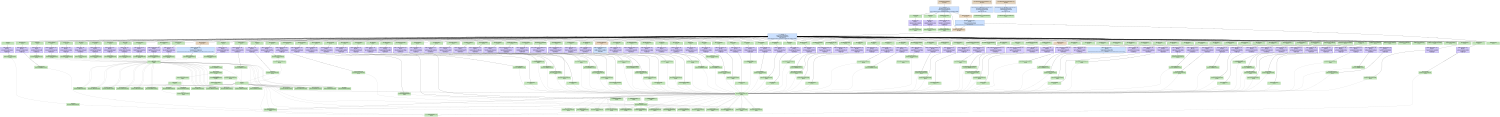 digraph Screen {
   size = "10.000000,8.500000";
   concentrate = false;

   node [ shape = box, style = filled, color = "0.3 0.5 0.6", fillcolor = "0.3 0.2 0.9", fontname = "Monaco", fontsize = "9" ];
   n00001 [ label = "Development/Screen.mexmac.app\n6764e21fa46f4a64ceb2c0d665713c0c\nDepsUpdated", color = "0.1 0.5 0.5", fillcolor = "0.1 0.2 0.9", peripheries = 3 ];
   n00002 [ label = "Contents/Info.plist\ndbe65cd33d591ebe09073af067bcfdf5\nUpToDate" ];
   n00003 [ label = "Screen.build/Info.plist\n000000004355fc200000000000000294\nUpToDate" ];
   n00004 [ label = "Contents/PkgInfo\n2fed29a7f9834c900acdf7311361d9a3\nUpToDate" ];
   n00005 [ label = "Screen.build/PkgInfo\n000000004355fc200000000000000008\nUpToDate" ];
   n00006 [ label = "English.lproj/InfoPlist.strings\n99b67b89c7f5e22be6c44f0a7ebeb11a\nUpToDate" ];
   n00007 [ label = "English.lproj/InfoPlist.strings\n00000000434c45840000000000000228\nUpToDate" ];
   n00008 [ label = "ppc/PsychError.o\n126cde543f20bc4b9b1b489e55c8eeaf\nUpToDate" ];
   n00009 [ label = "Base/PsychError.c\n00000000434c4585000000000000563d\nUpToDate" ];
   n00010 [ label = "ppc/PsychRegisterProject.o\nfd98e945dc4858af540ce795c1500a8f\nUpToDate" ];
   n00011 [ label = "Base/PsychRegisterProject.c\n00000000434c458500000000000012e6\nUpToDate" ];
   n00012 [ label = "ppc/PsychHelp.o\n20a956fb6dc34f63ff877f532725eeda\nUpToDate" ];
   n00013 [ label = "Base/PsychHelp.c\n00000000434c811d00000000000005b8\nUpToDate" ];
   n00014 [ label = "ppc/MiniBox.o\nf4746a4b694d0e1d2279c678624fd025\nUpToDate" ];
   n00015 [ label = "Base/MiniBox.c\n00000000434c45850000000000000f4f\nUpToDate" ];
   n00016 [ label = "ppc/PsychMemory.o\nc5faf05f3edd0e29f5b89748d99ef8de\nUpToDate" ];
   n00017 [ label = "Base/PsychMemory.c\n00000000434ca96200000000000003a4\nUpToDate" ];
   n00018 [ label = "ppc/ProjectTable.o\n3dce752f20337d44d63eb083dd2dd2c7\nUpToDate" ];
   n00019 [ label = "Base/ProjectTable.c\n00000000434c4585000000000000023a\nUpToDate" ];
   n00020 [ label = "ppc/PsychInit.o\n6ce1fb43793bdd525e3a5f9363fafd6b\nUpToDate" ];
   n00021 [ label = "Base/PsychInit.c\n00000000434c45850000000000000759\nUpToDate" ];
   n00022 [ label = "ppc/RegisterProject.o\nf348e290aa1c5f413844807ca9c6e845\nUpToDate" ];
   n00023 [ label = "Screen/RegisterProject.c\n00000000435602a4000000000000218d\nUpToDate" ];
   n00024 [ label = "ppc/ScreenSynopsis.o\nd21c1a39a470d68d74d8f941b5322a79\nUpToDate" ];
   n00025 [ label = "Screen/ScreenSynopsis.c\n000000004355d955000000000000268e\nUpToDate" ];
   n00026 [ label = "ppc/ScreenExit.o\n353293fbfca8bbf5785c331804960512\nUpToDate" ];
   n00027 [ label = "Screen/ScreenExit.c\n000000004355ecc100000000000003d3\nUpToDate" ];
   n00028 [ label = "ppc/ScreenArguments.o\n936954d73c38e4bd9b7a077778b34227\nUpToDate" ];
   n00029 [ label = "Screen/ScreenArguments.c\n00000000434c45850000000000003a68\nUpToDate" ];
   n00030 [ label = "ppc/PsychGLGlue.o\n2bbdd5ec8578c5b0142fcec30f88eb6e\nUpToDate" ];
   n00031 [ label = "Screen/PsychGLGlue.c\n00000000434c45850000000000001c4e\nUpToDate" ];
   n00032 [ label = "ppc/ScreenTypes.o\na4690a34661ed4633b1f01b656ce7e0c\nUpToDate" ];
   n00033 [ label = "Screen/ScreenTypes.c\n00000000434c45850000000000002a3a\nUpToDate" ];
   n00034 [ label = "ppc/SCREENScreens.o\n3e0688d479b9d2083fcbd628140cb3c9\nUpToDate" ];
   n00035 [ label = "Screen/SCREENScreens.c\n000000004355f49d00000000000005dc\nUpToDate" ];
   n00036 [ label = "ppc/WindowBank.o\n4d73376edfe56e5952d6d684a9398faf\nUpToDate" ];
   n00037 [ label = "Screen/WindowBank.c\n000000004355ebd80000000000003667\nUpToDate" ];
   n00038 [ label = "ppc/SCREENPixelSizes.o\n8ad1c167619ebbedbe3583d3196c880e\nUpToDate" ];
   n00039 [ label = "Screen/SCREENPixelSizes.c\n00000000434c458500000000000006d0\nUpToDate" ];
   n00040 [ label = "ppc/SCREENNominalFrameRate.o\na1c5c4c60da8fc79d2c72b2f68ed420a\nUpToDate" ];
   n00041 [ label = "Screen/SCREENNominalFrameRate.c\n00000000434c458500000000000006f2\nUpToDate" ];
   n00042 [ label = "ppc/SCREENOpenWindow.o\nea91f76529ef2b9e232892215a7eb8db\nUpToDate" ];
   n00043 [ label = "Screen/SCREENOpenWindow.c\n000000004355e42f00000000000023ff\nUpToDate" ];
   n00044 [ label = "ppc/SCREENClose.o\n45bd1e0c0806ff35036a241002f1591a\nUpToDate" ];
   n00045 [ label = "Screen/SCREENClose.c\n000000004355f6ed0000000000000ab4\nUpToDate" ];
   n00046 [ label = "ppc/PsychScreenGlue.o\n9e5d33972b3cb82678873ce9bda51c8e\nUpToDate" ];
   n00047 [ label = "Screen/PsychScreenGlue.c\n000000004355eeb7000000000000649b\nUpToDate" ];
   n00048 [ label = "ppc/PsychWindowGlue.o\ne50ca66eb32e6a4be08c36399b0fc731\nUpToDate" ];
   n00049 [ label = "Screen/PsychWindowGlue.c\n000000004355fc9a00000000000144a1\nUpToDate" ];
   n00050 [ label = "ppc/SCREENFillRect.o\n5b5ff33087c930763c1938b7564202de\nUpToDate" ];
   n00051 [ label = "Screen/SCREENFillRect.c\n00000000434c45850000000000000f1d\nUpToDate" ];
   n00052 [ label = "ppc/WindowHelpers.o\nf7c5b94376f1839e75afa673d75910c3\nUpToDate" ];
   n00053 [ label = "Screen/WindowHelpers.c\n000000004355f43200000000000012ee\nUpToDate" ];
   n00054 [ label = "ppc/SCREENFlip.o\n073567d9aa3ddfaa6f7f7473b60e06d0\nUpToDate" ];
   n00055 [ label = "Screen/SCREENFlip.c\n000000004355e5af0000000000002675\nUpToDate" ];
   n00056 [ label = "ppc/SCREENGetImage.o\nb371d70a9d8e08d290ca004f4491519d\nUpToDate" ];
   n00057 [ label = "Screen/SCREENGetImage.c\n00000000434c4585000000000000197d\nUpToDate" ];
   n00058 [ label = "ppc/SCREENHideCursorHelper.o\n87b6edf3f4cf155d12a77d7fd27daef7\nUpToDate" ];
   n00059 [ label = "Screen/SCREENHideCursorHelper.c\n00000000434c45850000000000000731\nUpToDate" ];
   n00060 [ label = "ppc/SCREENShowCursorHelper.o\n9256d5f921f7ff6109db36614e821c6d\nUpToDate" ];
   n00061 [ label = "Screen/SCREENShowCursorHelper.c\n00000000434c45850000000000000744\nUpToDate" ];
   n00062 [ label = "ppc/SCREENSetMouseHelper.o\nea8165a1db29a3f5ab0a5eaf4c81eea3\nUpToDate" ];
   n00063 [ label = "Screen/SCREENSetMouseHelper.c\n00000000434c458500000000000008bd\nUpToDate" ];
   n00064 [ label = "ppc/SCREENPixelSize.o\n24f52198cee8ba9c6bf045deee0de504\nUpToDate" ];
   n00065 [ label = "Screen/SCREENPixelSize.c\n00000000434c458500000000000006df\nUpToDate" ];
   n00066 [ label = "ppc/SCREENRect.o\nd215606312903b83f7a3a586481660fd\nUpToDate" ];
   n00067 [ label = "Screen/SCREENRect.c\n00000000434c45850000000000000626\nUpToDate" ];
   n00068 [ label = "ppc/PsychTimeGlue.o\n20f0ca7cc51673b2d7b9b10e30e3c55a\nUpToDate" ];
   n00069 [ label = "Base/PsychTimeGlue.c\n000000004355ef98000000000000157f\nUpToDate" ];
   n00070 [ label = "ppc/SCREENCloseAll.o\n937e92111646ecb4670594ab18bc89c2\nUpToDate" ];
   n00071 [ label = "Screen/SCREENCloseAll.c\n00000000434c458500000000000008b9\nUpToDate" ];
   n00072 [ label = "ppc/SCREENWindowScreenNumber.o\n055df3ea8c029277a3440d6ea926f0d8\nUpToDate" ];
   n00073 [ label = "Screen/SCREENWindowScreenNumber.c\n00000000434c458500000000000006fb\nUpToDate" ];
   n00074 [ label = "ppc/SCREENWindows.o\nf07ce3802fc42df23528ecd79ad55875\nUpToDate" ];
   n00075 [ label = "Screen/SCREENWindows.c\n00000000434c458500000000000005bd\nUpToDate" ];
   n00076 [ label = "ppc/SCREENWindowKind.o\n48ec85ab5ff72307d3b057509af28353\nUpToDate" ];
   n00077 [ label = "Screen/SCREENWindowKind.c\n00000000434c4585000000000000095f\nUpToDate" ];
   n00078 [ label = "ppc/SCREENIsOffscreen.o\nbfaaadb8fb53fc7c37210f0162cfa97f\nUpToDate" ];
   n00079 [ label = "Screen/SCREENIsOffscreen.c\n00000000434c4585000000000000066c\nUpToDate" ];
   n00080 [ label = "ppc/SCREENReadNormalizedGammaTable.o\nf762b3df08a8b4de3a28e6d98795bf3a\nUpToDate" ];
   n00081 [ label = "Screen/SCREENReadNormalizedGammaTable.c\n00000000434c45850000000000000684\nUpToDate" ];
   n00082 [ label = "ppc/SCREENLoadNormalizedGammaTable.o\n93b8f7f1e8091442066beb6fd511f5d5\nUpToDate" ];
   n00083 [ label = "Screen/SCREENLoadNormalizedGammaTable.c\n00000000434c45850000000000000bae\nUpToDate" ];
   n00084 [ label = "ppc/SCREENPutImage.o\nd03aa3ef0e1e22332737f2618f0ed473\nUpToDate" ];
   n00085 [ label = "Screen/SCREENPutImage.c\n00000000434c458500000000000023a4\nUpToDate" ];
   n00086 [ label = "ppc/PsychRects.o\n499d3d90804342d8b82806c145dcbf2f\nUpToDate" ];
   n00087 [ label = "Screen/PsychRects.c\n00000000434c45850000000000001762\nUpToDate" ];
   n00088 [ label = "ppc/SCREENOpenOffscreenWindow.o\n50be1b9cd676da416fc3dcaeb91ebec7\nUpToDate" ];
   n00089 [ label = "Screen/SCREENOpenOffscreenWindow.c\n00000000434c45850000000000001e22\nUpToDate" ];
   n00090 [ label = "ppc/PsychStructGlue.o\naeecde9e7d4b7b7d26e3a2f887893c8f\nUpToDate" ];
   n00091 [ label = "Base/PsychStructGlue.c\n00000000434c45850000000000002bb8\nUpToDate" ];
   n00092 [ label = "ppc/SCREENTestStructures.o\n2bec1516fccf32b0a17306100ddfe622\nUpToDate" ];
   n00093 [ label = "Screen/SCREENTestStructures.c\n00000000434c45850000000000000787\nUpToDate" ];
   n00094 [ label = "ppc/PsychVersioning.o\ncaccee953be201657657d4b36e420fa0\nDepsUpdated", color = "0.1 0.5 0.5", fillcolor = "0.1 0.2 0.9" ];
   n00095 [ label = "Base/PsychVersioning.c\n000000004356074700000000000014ee\nUpToDate" ];
   n00096 [ label = "ppc/MODULEVersion.o\n41be41482d585e6f3aa9e25d01d6564c\nDepsUpdated", color = "0.1 0.5 0.5", fillcolor = "0.1 0.2 0.9" ];
   n00097 [ label = "Screen/MODULEVersion.c\n0000000043560747000000000000124e\nUpToDate" ];
   n00098 [ label = "ppc/PsychScriptingGlue.o\n840e52e15a1e7c951f7dc7ed0c202843\nUpToDate" ];
   n00099 [ label = "Base/PsychScriptingGlue.c\n00000000434c458500000000000105c5\nUpToDate" ];
   n00100 [ label = "ppc/mexversion.o\n0e0e84b894003cfd8e9ef1c25212e55c\nUpToDate" ];
   n00101 [ label = "src/mexversion.c\n000000004332d94600000000000002d2\nUpToDate" ];
   n00102 [ label = "ppc/SCREENComputer.o\n0956d6c4dee1a88710c27e6a7449cb5d\nUpToDate" ];
   n00103 [ label = "Screen/SCREENComputer.c\n000000004355f5a2000000000000390a\nUpToDate" ];
   n00104 [ label = "ppc/SCREENglPoint.o\ncfc27a7fa7a64125836cc978325824b0\nUpToDate" ];
   n00105 [ label = "Screen/SCREENglPoint.c\n00000000434c45850000000000000bee\nUpToDate" ];
   n00106 [ label = "ppc/SCREENgluDisk.o\n46503c0cba1c192ae0269547892de89e\nUpToDate" ];
   n00107 [ label = "Screen/SCREENgluDisk.c\n00000000434c45850000000000000ba3\nUpToDate" ];
   n00108 [ label = "ppc/SCREENFillOval.o\n671fa937fd816952e556a5673390ff1d\nUpToDate" ];
   n00109 [ label = "Screen/SCREENFillOval.c\n00000000434c45850000000000001039\nUpToDate" ];
   n00110 [ label = "ppc/SCREENFrameOval.o\n10d70cc99eaca90f689c42523c71331e\nUpToDate" ];
   n00111 [ label = "Screen/SCREENFrameOval.c\n000000004355f0c1000000000000189a\nUpToDate" ];
   n00112 [ label = "ppc/SCREENTextModes.o\n3b1f2072d91b51c4d979812ee4e3e7e7\nUpToDate" ];
   n00113 [ label = "Screen/SCREENTextModes.c\n00000000434c4585000000000000060c\nUpToDate" ];
   n00114 [ label = "ppc/PsychCellGlue.o\n3a5220761cd9df127a0d0cb5579d53cb\nUpToDate" ];
   n00115 [ label = "Base/PsychCellGlue.c\n00000000434c45850000000000001c81\nUpToDate" ];
   n00116 [ label = "ppc/PsychWindowTextGlue.o\n3c88ded9420eca79e8add40f08003396\nUpToDate" ];
   n00117 [ label = "Screen/PsychWindowTextGlue.c\n00000000434c45850000000000000ebd\nUpToDate" ];
   n00118 [ label = "ppc/SCREENTextMode.o\na94c6b5d3e6b810819cf64dff007f7f3\nUpToDate" ];
   n00119 [ label = "Screen/SCREENTextMode.c\n00000000434c458500000000000008a5\nUpToDate" ];
   n00120 [ label = "ppc/SCREENTextSize.o\n82c0a5e533c04977892929d7e772e851\nUpToDate" ];
   n00121 [ label = "Screen/SCREENTextSize.c\n00000000434c458500000000000006f8\nUpToDate" ];
   n00122 [ label = "ppc/SCREENTextStyle.o\ne694cb789321150098785d7a13b539f1\nUpToDate" ];
   n00123 [ label = "Screen/SCREENTextStyle.c\n00000000434c45850000000000000754\nUpToDate" ];
   n00124 [ label = "ppc/SCREENTextFont.o\n92a5ac56263f417954e4bf328271371a\nUpToDate" ];
   n00125 [ label = "Screen/SCREENTextFont.c\n00000000434c45850000000000000d7e\nUpToDate" ];
   n00126 [ label = "ppc/SCREENTextBounds.o\nb8c79aa2e9b259198a08236a3345a82d\nUpToDate" ];
   n00127 [ label = "Screen/SCREENTextBounds.c\n00000000434c45850000000000002b37\nUpToDate" ];
   n00128 [ label = "ppc/SCREENTextColor.o\nc6a0345628935aae393f806833259d62\nUpToDate" ];
   n00129 [ label = "Screen/SCREENTextColor.c\n00000000434c45850000000000000771\nUpToDate" ];
   n00130 [ label = "ppc/PsychTextureSupport.o\n697df4a297a30d711633cbcecb29aa49\nUpToDate" ];
   n00131 [ label = "Screen/PsychTextureSupport.c\n000000004355fbad00000000000068cf\nUpToDate" ];
   n00132 [ label = "ppc/SCREENPreference.o\nfcce07001093459df9ebb9cc0b1d528a\nUpToDate" ];
   n00133 [ label = "Screen/SCREENPreference.c\n000000004355de2d0000000000002c96\nUpToDate" ];
   n00134 [ label = "ppc/ScreenPreferenceState.o\n20001db07b9592e83775ecace16d5248\nUpToDate" ];
   n00135 [ label = "Screen/ScreenPreferenceState.c\n000000004355da960000000000001202\nUpToDate" ];
   n00136 [ label = "ppc/SCREENDrawTexture.o\n614ad4ac5248aef2cfa2470284c924de\nUpToDate" ];
   n00137 [ label = "Screen/SCREENDrawTexture.c\n000000004355e0ce00000000000016bf\nUpToDate" ];
   n00138 [ label = "ppc/SCREENMakeTexture.o\n652a7f0f97e12e8c676699d43509f2e6\nUpToDate" ];
   n00139 [ label = "Screen/SCREENMakeTexture.c\n000000004355df420000000000003f13\nUpToDate" ];
   n00140 [ label = "ppc/ScreenFontGlue.o\nb3088b29159521b9d4597e95c85440ed\nUpToDate" ];
   n00141 [ label = "Fonts/ScreenFontGlue.c\n00000000434c458500000000000009cf\nUpToDate" ];
   n00142 [ label = "ppc/FontInfo.o\n5e78c2acdb832a70cbe490c05b3f151f\nUpToDate" ];
   n00143 [ label = "Fonts/FontInfo.c\n00000000434c458500000000000001ae\nUpToDate" ];
   n00144 [ label = "ppc/PsychFontGlue.o\n238f15116777d38bfe1a6e18180f9514\nUpToDate" ];
   n00145 [ label = "Fonts/PsychFontGlue.c\n000000004355f3ad000000000000746c\nUpToDate" ];
   n00146 [ label = "ppc/PsychAuthors.o\n6281a3c3e203b1f6e951f6612a9d8d39\nUpToDate" ];
   n00147 [ label = "Base/PsychAuthors.c\n00000000434c81430000000000000d3b\nUpToDate" ];
   n00148 [ label = "ppc/SCREENFrameRect.o\ncfb6e610263532f11a261a37079b3393\nUpToDate" ];
   n00149 [ label = "Screen/SCREENFrameRect.c\n00000000434c45850000000000000bee\nUpToDate" ];
   n00150 [ label = "ppc/SCREENDrawLine.o\n412ec91c640df51f60eddec5fa1a0858\nUpToDate" ];
   n00151 [ label = "Screen/SCREENDrawLine.c\n00000000434c45850000000000000c77\nUpToDate" ];
   n00152 [ label = "ppc/SCREENFillPoly.o\n5af676348f9ea06d9e7feea1a2338c94\nUpToDate" ];
   n00153 [ label = "Screen/SCREENFillPoly.c\n00000000434c45850000000000001b8f\nUpToDate" ];
   n00154 [ label = "ppc/SCREENFramePoly.o\n4a1be586b5eb3bcfd7ebecd85dd4cfce\nUpToDate" ];
   n00155 [ label = "Screen/SCREENFramePoly.c\n00000000434c45850000000000000f26\nUpToDate" ];
   n00156 [ label = "ppc/SCREENGetMouseHelper.o\nefd681d88a6383428583655c604db155\nUpToDate" ];
   n00157 [ label = "Screen/SCREENGetMouseHelper.c\n00000000434c45850000000000000cf4\nUpToDate" ];
   n00158 [ label = "ppc/SCREENGlobalRect.o\n18d6c01657e1d8c7151c589fa9d90eed\nUpToDate" ];
   n00159 [ label = "Screen/SCREENGlobalRect.c\n00000000434c45850000000000000661\nUpToDate" ];
   n00160 [ label = "ppc/GetEthernetAddress.o\n084de37ff0469749561b3655e88b156f\nUpToDate" ];
   n00161 [ label = "EthernetAddress/GetEthernetAddress.c\n00000000434c45850000000000002b73\nUpToDate" ];
   n00162 [ label = "ppc/SCREENDrawDots.o\nd214243583f49bc6a46c32001e580425\nUpToDate" ];
   n00163 [ label = "Screen/SCREENDrawDots.c\n000000004355f1ff0000000000002fee\nUpToDate" ];
   n00164 [ label = "ppc/TimeLists.o\nf11cb63058461f4af1d33c6db3007560\nUpToDate" ];
   n00165 [ label = "Screen/TimeLists.c\n00000000434c45850000000000000e8b\nUpToDate" ];
   n00166 [ label = "ppc/SCREENGetTimeList.o\n5abd243881628c6193c2a5523e99fe75\nUpToDate" ];
   n00167 [ label = "Screen/SCREENGetTimeList.c\n00000000434c45850000000000000651\nUpToDate" ];
   n00168 [ label = "ppc/SCREENClearTimeList.o\n4e1bc386ae7cfc5044264575d57e7120\nUpToDate" ];
   n00169 [ label = "Screen/SCREENClearTimeList.c\n00000000434c45850000000000000592\nUpToDate" ];
   n00170 [ label = "ppc/PsychAlphaBlending.o\n0306e6b73d51cd47fa3ac776e2102ed6\nUpToDate" ];
   n00171 [ label = "Screen/PsychAlphaBlending.c\n00000000434c45850000000000001f0e\nUpToDate" ];
   n00172 [ label = "ppc/SCREENBlendFunction.o\n5236709d2635b2008237314f865d4eed\nUpToDate" ];
   n00173 [ label = "Screen/SCREENBlendFunction.c\n000000004355f7650000000000001283\nUpToDate" ];
   n00174 [ label = "ppc/SCREENWindowSize.o\nd5ec13b3ff6e44a6a7a74a1ae34a02fc\nUpToDate" ];
   n00175 [ label = "Screen/SCREENWindowSize.c\n00000000434c458500000000000007fd\nUpToDate" ];
   n00176 [ label = "ppc/SCREENTextBackgroundColor.o\nb836e8b21aaf68ebde406feeefb117c3\nUpToDate" ];
   n00177 [ label = "Screen/SCREENTextBackgroundColor.c\n00000000434c4585000000000000075d\nUpToDate" ];
   n00178 [ label = "ppc/SCREENLineStipple.o\n47c95eebb64a1d57a5deeafcc684d589\nUpToDate" ];
   n00179 [ label = "Screen/SCREENLineStipple.c\n00000000434c4585000000000000109f\nUpToDate" ];
   n00180 [ label = "ppc/SCREENSelectStereoDrawBuffer.o\n18598f16ddff0ca413003d4286db0e7c\nUpToDate" ];
   n00181 [ label = "Screen/SCREENSelectStereoDrawBuffer.c\n000000004355f4820000000000000c30\nUpToDate" ];
   n00182 [ label = "ppc/SCREENDrawingFinished.o\n9a82b48a70f39d2fe5ebfc7ea8b2595c\nUpToDate" ];
   n00183 [ label = "Screen/SCREENDrawingFinished.c\n000000004355708b0000000000002211\nUpToDate" ];
   n00184 [ label = "ppc/SCREENDrawText.o\nc987e168cf7ea7920738db129bc5d2d5\nUpToDate" ];
   n00185 [ label = "Screen/SCREENDrawText.c\n00000000435595960000000000004a0d\nUpToDate" ];
   n00186 [ label = "ppc/SCREENDrawLines.o\nb0f5aaa52cc15f3756bfd2aeb902af99\nUpToDate" ];
   n00187 [ label = "Screen/SCREENDrawLines.c\n000000004355708b000000000000262e\nUpToDate" ];
   n00188 [ label = "ppc/SCREENGetFlipInterval.o\n5d3d4e1a2a464d1cf72715af979b7363\nMissing", color = "0.1 0.5 0.5", fillcolor = "0.1 0.2 0.9" ];
   n00189 [ label = "Screen/SCREENGetFlipInterval.c\n000000004355f0690000000000001307\nUpToDate" ];
   n00190 [ label = "MacOS/Screen.mexmac\n0858298450334b744c4ab9d670811fcf\nDepsUpdated", color = "0.1 0.5 0.5", fillcolor = "0.1 0.2 0.9" ];
   n00191 [ label = "Frameworks/OpenGL.framework[C]\n00000000434ac55900000000000000ee\nUpToDate" ];
   n00192 [ label = "Frameworks/ApplicationServices.framework[C]\n00000000434ac53300000000000000ee\nUpToDate" ];
   n00193 [ label = "2.95.2/libstdc++.a[C]\n00000000434abb590000000000075c68\nUpToDate" ];
   n00194 [ label = "Frameworks/CoreAudio.framework[C]\n00000000434ac55b00000000000000cc\nUpToDate" ];
   n00195 [ label = "Frameworks/CoreServices.framework[C]\n00000000434ac53600000000000000ee\nUpToDate" ];
   n00196 [ label = "Frameworks/Carbon.framework[C]\n00000000434ac53300000000000000ee\nUpToDate" ];
   n00197 [ label = "Frameworks/System.framework[C]\n000000004332d02600000000000000aa\nUpToDate" ];
   n00198 [ label = "Frameworks/SystemConfiguration.framework[C]\n00000000434ac54300000000000000cc\nUpToDate" ];
   n00199 [ label = "Frameworks/IOKit.framework[C]\n00000000434ac53c00000000000000cc\nUpToDate" ];
   n00200 [ label = "mac/mexFunction.map\n000000004332d946000000000000012e\nUpToDate" ];
   n00201 [ label = "<Screen.build/Script-2FD6179707306668008DA6B4.sh>[A]\n0222ca85b9065f09ec5c7a3aca4a9773\nDepsUpdated", color = "0.1 0.5 0.5", fillcolor = "0.1 0.2 0.9", peripheries = 3 ];
   n00202 [ label = "Screen.build/Script-2FD6179707306668008DA6B4.sh\n000000004355fc2000000000000000ec\nUpToDate" ];
   n00203 [ label = "<Screen.build/Script-2FD6179807306668008DA6B4.sh>[A]\n8692b0efe6ba30d857ece5487313a2cf\nDepsUpdated", color = "0.1 0.5 0.5", fillcolor = "0.1 0.2 0.9", peripheries = 3 ];
   n00204 [ label = "Screen.build/Script-2FD6179807306668008DA6B4.sh\n000000004355fc200000000000000072\nUpToDate" ];
   n00205 [ label = "<MacOS/Screen.mexmac>\n6e0a59478380723f49202fa8749dcb8a\nDepsUpdated", color = "0.1 0.5 0.5", fillcolor = "0.1 0.2 0.9", style = "filled,dashed" ];
   n00206 [ label = "Base/Psych.h\n00000000435548b60000000000000410\nUpToDate" ];
   n00207 [ label = "Screen/RegisterProject.h\n00000000434c45850000000000000284\nUpToDate" ];
   n00208 [ label = "Screen/Screen.h\n000000004355f28e00000000000012e0\nUpToDate" ];
   n00209 [ label = "Screen/Screen.h\n000000004355f28e00000000000012e0\nUpToDate" ];
   n00210 [ label = "Base/Psych.h\n00000000435548b60000000000000410\nUpToDate" ];
   n00211 [ label = "EthernetAddress/GetEthernetAddress.h\n00000000434c458500000000000002a9\nUpToDate" ];
   n00212 [ label = "Fonts/ScreenFontGlue.h\n00000000434c45850000000000000260\nUpToDate" ];
   n00213 [ label = "Fonts/FontInfo.h\n00000000434c45850000000000000ef4\nUpToDate" ];
   n00214 [ label = "Fonts/PsychFontGlue.h\n00000000434c45850000000000000e47\nUpToDate" ];
   n00215 [ label = "Base/PsychConstants.h\n00000000435548d4000000000000080d\nUpToDate" ];
   n00216 [ label = "Base/MiniBox.h\n00000000435548d400000000000004d6\nUpToDate" ];
   n00217 [ label = "Base/ProjectTable.h\n00000000435548d400000000000002f6\nUpToDate" ];
   n00218 [ label = "Base/PsychError.h\n00000000435548d40000000000001fe7\nUpToDate" ];
   n00219 [ label = "Base/PsychScriptingGlue.h\n00000000435548f30000000000001a37\nUpToDate" ];
   n00220 [ label = "Base/PsychStructGlue.h\n000000004355496c0000000000000bcc\nUpToDate" ];
   n00221 [ label = "Base/PsychCellGlue.h\n00000000434c458500000000000005c5\nUpToDate" ];
   n00222 [ label = "Base/PsychRegisterProject.h\n00000000435548d400000000000003f1\nUpToDate" ];
   n00223 [ label = "Base/PsychAuthors.h\n00000000435548d400000000000005e9\nUpToDate" ];
   n00224 [ label = "Base/PsychVersioning.h\n00000000435548f300000000000004dd\nUpToDate" ];
   n00225 [ label = "Base/PsychHelp.h\n00000000434c45850000000000000357\nUpToDate" ];
   n00226 [ label = "Base/PsychInit.h\n00000000435548f300000000000002db\nUpToDate" ];
   n00227 [ label = "Base/PsychMemory.h\n00000000435548d40000000000000473\nUpToDate" ];
   n00228 [ label = "Base/PsychTimeGlue.h\n000000004355ef010000000000000483\nUpToDate" ];
   n00229 [ label = "Base/PsychInstrument.h\n00000000435548d400000000000001a8\nUpToDate" ];
   n00230 [ label = "Screen/RegisterProject.h\n00000000434c45850000000000000284\nUpToDate" ];
   n00231 [ label = "Base/TimeLists.h\n00000000435548f300000000000002a9\nUpToDate" ];
   n00232 [ label = "Screen/PsychRects.h\n00000000434c458500000000000005d5\nUpToDate" ];
   n00233 [ label = "Screen/ScreenTypes.h\n00000000434c458500000000000013b6\nUpToDate" ];
   n00234 [ label = "Screen/PsychVideoGlue.h\n00000000434c458500000000000005d4\nUpToDate" ];
   n00235 [ label = "Screen/PsychScreenGlue.h\n00000000434c45850000000000000d6d\nUpToDate" ];
   n00236 [ label = "Screen/PsychWindowTextGlue.h\n00000000434c458500000000000008ee\nUpToDate" ];
   n00237 [ label = "Screen/WindowBank.h\n000000004355e68c0000000000001b31\nUpToDate" ];
   n00238 [ label = "Screen/PsychWindowGlue.h\n000000004355e21f0000000000000a66\nUpToDate" ];
   n00239 [ label = "Screen/PsychTextureSupport.h\n000000004355a03b0000000000000370\nUpToDate" ];
   n00240 [ label = "Screen/PsychAlphaBlending.h\n00000000434c458500000000000004fb\nUpToDate" ];
   n00241 [ label = "Screen/ScreenArguments.h\n00000000434c45850000000000000ca3\nUpToDate" ];
   n00242 [ label = "Screen/WindowHelpers.h\n00000000434c45850000000000000773\nUpToDate" ];
   n00243 [ label = "Fonts/PsychFontGlue.h\n00000000434c45850000000000000e47\nUpToDate" ];
   n00244 [ label = "Fonts/ScreenFontGlue.h\n00000000434c45850000000000000260\nUpToDate" ];
   n00245 [ label = "Fonts/FontInfo.h\n00000000434c45850000000000000ef4\nUpToDate" ];
   n00246 [ label = "Screen/ScreenPreferenceState.h\n000000004355d9f300000000000006ba\nUpToDate" ];
   n00247 [ label = "Base/PsychIncludes.h\n00000000435548d4000000000000074c\nUpToDate" ];
   n00248 [ label = "Base/PsychPlatform.h\n00000000435548d40000000000000589\nUpToDate" ];
   n00249 [ label = "include/mex.h\n000000004332d9460000000000003742\nUpToDate" ];
   n00250 [ label = "OS9ToolboxFragments/Events.h\n00000000434c45850000000000000236\nUpToDate" ];
   n00251 [ label = "Base/PsychPlatformConstants.h\n000000004355492f000000000000070e\nUpToDate" ];
   n00252 [ label = "include/matrix.h\n000000004332d9460000000000009ff2\nUpToDate" ];
   n00253 [ label = "include/mwdebug.h\n000000004332d9460000000000002b3c\nUpToDate" ];
   n00254 [ label = "include/tmwtypes.h\n000000004332d946000000000000458d\nUpToDate" ];
   n00255 [ label = "include/mat.h\n000000004332d94600000000000023ab\nUpToDate" ];

   node [ shape = box, style = "filled,bold", color = "0.7 0.5 0.7", fillcolor = "0.7 0.2 1.0", fontname = "Monaco", fontsize = "9" ];
   c00001 [ label = "PBXCp Info.plist <wt:0>\nwaitCount: 0\n000000004355fc200000000000000294\n^ dbe65cd37e0ce29e09073af067bcff61\n= dbe65cd33d591ebe09073af067bcfdf5\nDoesNotNeedToRun\n(no 'why' info)" ];
   c00002 [ label = "PBXCp PkgInfo <wt:0>\nwaitCount: 0\n00000000000000000000000000000000\n^ 2fed29a7f9834c900acdf7311361d9a3\n= 2fed29a7f9834c900acdf7311361d9a3\nDoesNotNeedToRun\n(no 'why' info)" ];
   c00003 [ label = "CpResource InfoPlist.strings <wt:4>\nwaitCount: 0\n00000000000000000000000000000000\n^ 99b67b89c7f5e22be6c44f0a7ebeb11a\n= 99b67b89c7f5e22be6c44f0a7ebeb11a\nDoesNotNeedToRun\n(no 'why' info)" ];
   c00004 [ label = "CompileC PsychError.o <wt:6>\nwaitCount: 0\n000000004355492f0000000000004529\n^ 126cde547c75f5649b1b489e55c8ab86\n= 126cde543f20bc4b9b1b489e55c8eeaf\nDoesNotNeedToRun\n(no 'why' info)" ];
   c00005 [ label = "CompileC PsychRegisterProject.o <wt:6>\nwaitCount: 0\n000000004355492f00000000000001f2\n^ fd98e9459f1d1180540ce795c1500b7d\n= fd98e945dc4858af540ce795c1500a8f\nDoesNotNeedToRun\n(no 'why' info)" ];
   c00006 [ label = "CompileC PsychHelp.o <wt:6>\nwaitCount: 0\n0000000043558db700000000000016ac\n^ 20a956fb2e96c2d4ff877f532725f876\n= 20a956fb6dc34f63ff877f532725eeda\nDoesNotNeedToRun\n(no 'why' info)" ];
   c00007 [ label = "CompileC MiniBox.o <wt:6>\nwaitCount: 0\n000000004355492f0000000000001c5b\n^ f4746a4b2a1847322279c678624fcc7e\n= f4746a4b694d0e1d2279c678624fd025\nDoesNotNeedToRun\n(no 'why' info)" ];
   c00008 [ label = "CompileC PsychMemory.o <wt:6>\nwaitCount: 0\n000000004355a5c800000000000010b0\n^ c5faf05f7d88abe1f5b89748d99ee86e\n= c5faf05f3edd0e29f5b89748d99ef8de\nDoesNotNeedToRun\n(no 'why' info)" ];
   c00009 [ label = "CompileC ProjectTable.o <wt:6>\nwaitCount: 0\n000000004355492f000000000000112e\n^ 3dce752f6366346bd63eb083dd2dc3e9\n= 3dce752f20337d44d63eb083dd2dd2c7\nDoesNotNeedToRun\n(no 'why' info)" ];
   c00010 [ label = "CompileC PsychInit.o <wt:6>\nwaitCount: 0\n000000004355492f000000000000144d\n^ 6ce1fb433a6e947d5e3a5f9363fae926\n= 6ce1fb43793bdd525e3a5f9363fafd6b\nDoesNotNeedToRun\n(no 'why' info)" ];
   c00011 [ label = "CompileC RegisterProject.o <wt:6>\nwaitCount: 0\n00000000001afd1900000000000035f9\n^ f348e290aa06a2583844807ca9c6ddbc\n= f348e290aa1c5f413844807ca9c6e845\nDoesNotNeedToRun\n(no 'why' info)" ];
   c00012 [ label = "CompileC ScreenSynopsis.o <wt:6>\nwaitCount: 0\n000000004355d955000000000000268e\n^ d21c1a39e7250fd874d8f941b5320cf7\n= d21c1a39a470d68d74d8f941b5322a79\nDoesNotNeedToRun\n(no 'why' info)" ];
   c00013 [ label = "CompileC ScreenExit.o <wt:6>\nwaitCount: 0\n000000004355ecc100000000000003d3\n^ 353293fbbffd5734785c3318049606c1\n= 353293fbfca8bbf5785c331804960512\nDoesNotNeedToRun\n(no 'why' info)" ];
   c00014 [ label = "CompileC ScreenArguments.o <wt:6>\nwaitCount: 0\n00000000434c45850000000000003a68\n^ 936954d77f74a1389b7a077778b3784f\n= 936954d73c38e4bd9b7a077778b34227\nDoesNotNeedToRun\n(no 'why' info)" ];
   c00015 [ label = "CompileC PsychGLGlue.o <wt:6>\nwaitCount: 0\n00000000434c45850000000000001c4e\n^ 2bbdd5ecc6348035142fcec30f88f720\n= 2bbdd5ec8578c5b0142fcec30f88eb6e\nDoesNotNeedToRun\n(no 'why' info)" ];
   c00016 [ label = "CompileC ScreenTypes.o <wt:6>\nwaitCount: 0\n00000000434c45850000000000002a3a\n^ a4690a34255291e63b1f01b656ce5436\n= a4690a34661ed4633b1f01b656ce7e0c\nDoesNotNeedToRun\n(no 'why' info)" ];
   c00017 [ label = "CompileC SCREENScreens.o <wt:6>\nwaitCount: 0\n000000004355f49d00000000000005dc\n^ 3e0688d43aec26953fcbd628140cb615\n= 3e0688d479b9d2083fcbd628140cb3c9\nDoesNotNeedToRun\n(no 'why' info)" ];
   c00018 [ label = "CompileC WindowBank.o <wt:6>\nwaitCount: 0\n000000004355ebd80000000000003667\n^ 4d73376e9cb0858152d6d684a939b9c8\n= 4d73376edfe56e5952d6d684a9398faf\nDoesNotNeedToRun\n(no 'why' info)" ];
   c00019 [ label = "CompileC SCREENPixelSizes.o <wt:6>\nwaitCount: 0\n00000000434c458500000000000006d0\n^ 8ad1c16722d2fe68be3583d3196c8ede\n= 8ad1c167619ebbedbe3583d3196c880e\nDoesNotNeedToRun\n(no 'why' info)" ];
   c00020 [ label = "CompileC SCREENNominalFrameRate.o <wt:6>\nwaitCount: 0\n00000000434c458500000000000006f2\n^ a1c5c4c64ee4b9fcd2c72b2f68ed44f8\n= a1c5c4c60da8fc79d2c72b2f68ed420a\nDoesNotNeedToRun\n(no 'why' info)" ];
   c00021 [ label = "CompileC SCREENOpenWindow.o <wt:6>\nwaitCount: 0\n000000004355e42f00000000000023ff\n^ ea91f7656abacfb1232892215a7e9b24\n= ea91f76529ef2b9e232892215a7eb8db\nDoesNotNeedToRun\n(no 'why' info)" ];
   c00022 [ label = "CompileC SCREENClose.o <wt:6>\nwaitCount: 0\n000000004355f6ed0000000000000ab4\n^ 45bd1e0c4b5309d8036a241002f153ae\n= 45bd1e0c0806ff35036a241002f1591a\nDoesNotNeedToRun\n(no 'why' info)" ];
   c00023 [ label = "CompileC PsychScreenGlue.o <wt:6>\nwaitCount: 0\n00000000434c9edf0000000000006319\n^ 9e5d3397687026f978873ce9bda57f97\n= 9e5d33972b3cb82678873ce9bda51c8e\nDoesNotNeedToRun\n(no 'why' info)" ];
   c00024 [ label = "CompileC PsychWindowGlue.o <wt:6>\nwaitCount: 0\n00000000434c8cf20000000000014323\n^ e50ca66ef062e6b9e08c36399b0e8412\n= e50ca66eb32e6a4be08c36399b0fc731\nDoesNotNeedToRun\n(no 'why' info)" ];
   c00025 [ label = "CompileC SCREENFillRect.o <wt:6>\nwaitCount: 0\n00000000434c45850000000000000f1d\n^ 5b5ff330c48575f33c1938b756420dc3\n= 5b5ff33087c930763c1938b7564202de\nDoesNotNeedToRun\n(no 'why' info)" ];
   c00026 [ label = "CompileC WindowHelpers.o <wt:6>\nwaitCount: 0\n000000004355f43200000000000012ee\n^ f7c5b94335a477ac75afa673d759022d\n= f7c5b94376f1839e75afa673d75910c3\nDoesNotNeedToRun\n(no 'why' info)" ];
   c00027 [ label = "CompileC SCREENFlip.o <wt:6>\nwaitCount: 0\n000000004355e5af0000000000002675\n^ 073567d9e9683a056f7f7473b60e20a5\n= 073567d9aa3ddfaa6f7f7473b60e06d0\nDoesNotNeedToRun\n(no 'why' info)" ];
   c00028 [ label = "CompileC SCREENGetImage.o <wt:6>\nwaitCount: 0\n00000000434c4585000000000000197d\n^ b371d70adec24d5790ca004f449148e0\n= b371d70a9d8e08d290ca004f4491519d\nDoesNotNeedToRun\n(no 'why' info)" ];
   c00029 [ label = "CompileC SCREENHideCursorHelper.o <wt:6>\nwaitCount: 0\n00000000434c45850000000000000731\n^ 87b6edf3b78350d812a77d7fd27da9c6\n= 87b6edf3f4cf155d12a77d7fd27daef7\nDoesNotNeedToRun\n(no 'why' info)" ];
   c00030 [ label = "CompileC SCREENShowCursorHelper.o <wt:6>\nwaitCount: 0\n00000000434c45850000000000000744\n^ 9256d5f962bbbae409db36614e821b29\n= 9256d5f921f7ff6109db36614e821c6d\nDoesNotNeedToRun\n(no 'why' info)" ];
   c00031 [ label = "CompileC SCREENSetMouseHelper.o <wt:6>\nwaitCount: 0\n00000000434c458500000000000008bd\n^ ea8165a19865e670ab0a5eaf4c81e61e\n= ea8165a1db29a3f5ab0a5eaf4c81eea3\nDoesNotNeedToRun\n(no 'why' info)" ];
   c00032 [ label = "CompileC SCREENPixelSize.o <wt:6>\nwaitCount: 0\n00000000434c458500000000000006df\n^ 24f521988da4ff196bf045deee0de3db\n= 24f52198cee8ba9c6bf045deee0de504\nDoesNotNeedToRun\n(no 'why' info)" ];
   c00033 [ label = "CompileC SCREENRect.o <wt:6>\nwaitCount: 0\n00000000434c45850000000000000626\n^ d215606351dc7e06f7a3a586481666db\n= d215606312903b83f7a3a586481660fd\nDoesNotNeedToRun\n(no 'why' info)" ];
   c00034 [ label = "CompileC PsychTimeGlue.o <wt:6>\nwaitCount: 0\n00000000434c44c600000000000016a7\n^ 20f0ca7c865a3774d7b9b10e30e3d3fd\n= 20f0ca7cc51673b2d7b9b10e30e3c55a\nDoesNotNeedToRun\n(no 'why' info)" ];
   c00035 [ label = "CompileC SCREENCloseAll.o <wt:6>\nwaitCount: 0\n00000000434c458500000000000008b9\n^ 937e9211550aa931670594ab18bc817b\n= 937e92111646ecb4670594ab18bc89c2\nDoesNotNeedToRun\n(no 'why' info)" ];
   c00036 [ label = "CompileC SCREENWindowScreenNumber.o <wt:6>\nwaitCount: 0\n00000000434c458500000000000006fb\n^ 055df3eacf4ed7f2a3440d6ea926f623\n= 055df3ea8c029277a3440d6ea926f0d8\nDoesNotNeedToRun\n(no 'why' info)" ];
   c00037 [ label = "CompileC SCREENWindows.o <wt:6>\nwaitCount: 0\n00000000434c458500000000000005bd\n^ f07ce3806c8868773528ecd79ad55dc8\n= f07ce3802fc42df23528ecd79ad55875\nDoesNotNeedToRun\n(no 'why' info)" ];
   c00038 [ label = "CompileC SCREENWindowKind.o <wt:6>\nwaitCount: 0\n00000000434c4585000000000000095f\n^ 48ec85ab1cbb6682d3b057509af28a0c\n= 48ec85ab5ff72307d3b057509af28353\nDoesNotNeedToRun\n(no 'why' info)" ];
   c00039 [ label = "CompileC SCREENIsOffscreen.o <wt:6>\nwaitCount: 0\n00000000434c4585000000000000066c\n^ bfaaadb8b81fb9f937210f0162cfaf13\n= bfaaadb8fb53fc7c37210f0162cfa97f\nDoesNotNeedToRun\n(no 'why' info)" ];
   c00040 [ label = "CompileC SCREENReadNormalizedGammaTable.o <wt:6>\nwaitCount: 0\n00000000434c45850000000000000684\n^ f762b3df4be4f15b3a28e6d98795b9be\n= f762b3df08a8b4de3a28e6d98795bf3a\nDoesNotNeedToRun\n(no 'why' info)" ];
   c00041 [ label = "CompileC SCREENLoadNormalizedGammaTable.o <wt:6>\nwaitCount: 0\n00000000434c45850000000000000bae\n^ 93b8f7f1ab4551c7066beb6fd511fe7b\n= 93b8f7f1e8091442066beb6fd511f5d5\nDoesNotNeedToRun\n(no 'why' info)" ];
   c00042 [ label = "CompileC SCREENPutImage.o <wt:6>\nwaitCount: 0\n00000000434c458500000000000023a4\n^ d03aa3ef4d5267b62737f2618f0ef7d7\n= d03aa3ef0e1e22332737f2618f0ed473\nDoesNotNeedToRun\n(no 'why' info)" ];
   c00043 [ label = "CompileC PsychRects.o <wt:6>\nwaitCount: 0\n00000000434c45850000000000001762\n^ 499d3d90c30f075db82806c145dca84d\n= 499d3d90804342d8b82806c145dcbf2f\nDoesNotNeedToRun\n(no 'why' info)" ];
   c00044 [ label = "CompileC SCREENOpenOffscreenWindow.o <wt:6>\nwaitCount: 0\n00000000434c45850000000000001e22\n^ 50be1b9c953a9fc46fc3dcaeb91ea0e5\n= 50be1b9cd676da416fc3dcaeb91ebec7\nDoesNotNeedToRun\n(no 'why' info)" ];
   c00045 [ label = "CompileC PsychStructGlue.o <wt:6>\nwaitCount: 0\n000000004355492f00000000000038ac\n^ aeecde9e3e1e325226e3a2f887890423\n= aeecde9e7d4b7b7d26e3a2f887893c8f\nDoesNotNeedToRun\n(no 'why' info)" ];
   c00046 [ label = "CompileC SCREENTestStructures.o <wt:6>\nwaitCount: 0\n00000000434c45850000000000000787\n^ 2bec1516bf837735a17306100ddfe1a5\n= 2bec1516fccf32b0a17306100ddfe622\nDoesNotNeedToRun\n(no 'why' info)" ];
   c00047 [ label = "CompileC PsychVersioning.o <wt:6>\nwaitCount: 0\n00000000434f0bed00000000000007fa\n^ caccee9578ad0a887657d4b36e42085a\n= caccee953be201657657d4b36e420fa0\nNeedsToRun\nNeeds to run because at least one of the outputs of the command is has an older timestamp than at least one of the inputs.", color = "0.6 0.5 0.7", fillcolor = "0.6 0.2 1.0" ];
   c00048 [ label = "CompileC MODULEVersion.o <wt:6>\nwaitCount: 0\n0000000043560747000000000000124e\n^ 41be41486e0e59283aa9e25d01d64402\n= 41be41482d585e6f3aa9e25d01d6564c\nNeedsToRun\nNeeds to run because at least one of the outputs of the command is has an older timestamp than at least one of the inputs.", color = "0.6 0.5 0.7", fillcolor = "0.6 0.2 1.0" ];
   c00049 [ label = "CompileC PsychScriptingGlue.o <wt:6>\nwaitCount: 0\n000000004355492f00000000000116d1\n^ 840e52e1194b35ba1f7dc7ed0c213e92\n= 840e52e15a1e7c951f7dc7ed0c202843\nDoesNotNeedToRun\n(no 'why' info)" ];
   c00050 [ label = "CompileC mexversion.o <wt:6>\nwaitCount: 0\n000000004332d94600000000000002d2\n^ 0e0e84b8d732e5bb8e9ef1c25212e78e\n= 0e0e84b894003cfd8e9ef1c25212e55c\nDoesNotNeedToRun\n(no 'why' info)" ];
   c00051 [ label = "CompileC SCREENComputer.o <wt:6>\nwaitCount: 0\n000000000019b0270000000000003ba3\n^ 0956d6c4def818a010c27e6a7449f0fe\n= 0956d6c4dee1a88710c27e6a7449cb5d\nDoesNotNeedToRun\n(no 'why' info)" ];
   c00052 [ label = "CompileC SCREENglPoint.o <wt:6>\nwaitCount: 0\n00000000434c45850000000000000bee\n^ cfc27a7fe4ea04a0836cc97832582f5e\n= cfc27a7fa7a64125836cc978325824b0\nDoesNotNeedToRun\n(no 'why' info)" ];
   c00053 [ label = "CompileC SCREENgluDisk.o <wt:6>\nwaitCount: 0\n00000000434c45850000000000000ba3\n^ 46503c0cf9505cafe0269547892de33d\n= 46503c0cba1c192ae0269547892de89e\nDoesNotNeedToRun\n(no 'why' info)" ];
   c00054 [ label = "CompileC SCREENFillOval.o <wt:6>\nwaitCount: 0\n00000000434c45850000000000001039\n^ 671fa937becd2cd7e556a5673390ef24\n= 671fa937fd816952e556a5673390ff1d\nDoesNotNeedToRun\n(no 'why' info)" ];
   c00055 [ label = "CompileC SCREENFrameOval.o <wt:6>\nwaitCount: 0\n000000004355f0c1000000000000189a\n^ 10d70cc9ddf959ce689c42523c712b84\n= 10d70cc99eaca90f689c42523c71331e\nDoesNotNeedToRun\n(no 'why' info)" ];
   c00056 [ label = "CompileC SCREENTextModes.o <wt:6>\nwaitCount: 0\n00000000434c4585000000000000060c\n^ 3b1f20729a571441d979812ee4e3e1eb\n= 3b1f2072d91b51c4d979812ee4e3e7e7\nDoesNotNeedToRun\n(no 'why' info)" ];
   c00057 [ label = "CompileC PsychCellGlue.o <wt:6>\nwaitCount: 0\n000000004355492f0000000000000f95\n^ 3a5220765f8c963d7a0d0cb5579d5c5e\n= 3a5220761cd9df127a0d0cb5579d53cb\nDoesNotNeedToRun\n(no 'why' info)" ];
   c00058 [ label = "CompileC PsychWindowTextGlue.o <wt:6>\nwaitCount: 0\n00000000435535ed000000000000093f\n^ 3c88ded9015bff94e8add40f08003aa9\n= 3c88ded9420eca79e8add40f08003396\nDoesNotNeedToRun\n(no 'why' info)" ];
   c00059 [ label = "CompileC SCREENTextMode.o <wt:6>\nwaitCount: 0\n00000000434c458500000000000008a5\n^ a94c6b5d7d27c48d19cf64dff007ff56\n= a94c6b5d3e6b810819cf64dff007f7f3\nDoesNotNeedToRun\n(no 'why' info)" ];
   c00060 [ label = "CompileC SCREENTextSize.o <wt:6>\nwaitCount: 0\n00000000434c458500000000000006f8\n^ 82c0a5e5708c0cf2892929d7e772eea9\n= 82c0a5e533c04977892929d7e772e851\nDoesNotNeedToRun\n(no 'why' info)" ];
   c00061 [ label = "CompileC SCREENTextStyle.o <wt:6>\nwaitCount: 0\n00000000434c45850000000000000754\n^ e694cb78d06d508598785d7a13b53ea5\n= e694cb789321150098785d7a13b539f1\nDoesNotNeedToRun\n(no 'why' info)" ];
   c00062 [ label = "CompileC SCREENTextFont.o <wt:6>\nwaitCount: 0\n00000000434c45850000000000000d7e\n^ 92a5ac56657304fc54e4bf3282713a64\n= 92a5ac56263f417954e4bf328271371a\nDoesNotNeedToRun\n(no 'why' info)" ];
   c00063 [ label = "CompileC SCREENTextBounds.o <wt:6>\nwaitCount: 0\n00000000434c45850000000000002b37\n^ b8c79aa2aafe1c9c8a08236a3345831a\n= b8c79aa2e9b259198a08236a3345a82d\nDoesNotNeedToRun\n(no 'why' info)" ];
   c00064 [ label = "CompileC SCREENTextColor.o <wt:6>\nwaitCount: 0\n00000000434c45850000000000000771\n^ c6a034566bdf1f2b393f806833259a13\n= c6a0345628935aae393f806833259d62\nDoesNotNeedToRun\n(no 'why' info)" ];
   c00065 [ label = "CompileC PsychTextureSupport.o <wt:6>\nwaitCount: 0\n00000000434c8bc50000000000006f4d\n^ 697df4a2d4ef86b41633cbcecb29c504\n= 697df4a297a30d711633cbcecb29aa49\nDoesNotNeedToRun\n(no 'why' info)" ];
   c00066 [ label = "CompileC SCREENPreference.o <wt:6>\nwaitCount: 0\n000000004355de2d0000000000002c96\n^ fcce070053c69bb0f9ebb9cc0b1d7e1c\n= fcce07001093459df9ebb9cc0b1d528a\nDoesNotNeedToRun\n(no 'why' info)" ];
   c00067 [ label = "CompileC ScreenPreferenceState.o <wt:6>\nwaitCount: 0\n000000004355da960000000000001202\n^ 20001db038c0487e3775ecace16d404a\n= 20001db07b9592e83775ecace16d5248\nDoesNotNeedToRun\n(no 'why' info)" ];
   c00068 [ label = "CompileC SCREENDrawTexture.o <wt:6>\nwaitCount: 0\n000000004355e0ce00000000000016bf\n^ 614ad4ac111d4e3ccfa2470284c93261\n= 614ad4ac5248aef2cfa2470284c924de\nDoesNotNeedToRun\n(no 'why' info)" ];
   c00069 [ label = "CompileC SCREENMakeTexture.o <wt:6>\nwaitCount: 0\n000000004355df420000000000003f13\n^ 652a7f0fd4b4f1ce676699d43509cdf5\n= 652a7f0f97e12e8c676699d43509f2e6\nDoesNotNeedToRun\n(no 'why' info)" ];
   c00070 [ label = "CompileC ScreenFontGlue.o <wt:6>\nwaitCount: 0\n000000000019ab5e0000000000000877\n^ b3088b29158c8ae7d4597e95c854489a\n= b3088b29159521b9d4597e95c85440ed\nDoesNotNeedToRun\n(no 'why' info)" ];
   c00071 [ label = "CompileC FontInfo.o <wt:6>\nwaitCount: 0\n0000000000190d33000000000000050d\n^ 5e78c2acdb9a2743cbe490c05b3f1012\n= 5e78c2acdb832a70cbe490c05b3f151f\nDoesNotNeedToRun\n(no 'why' info)" ];
   c00072 [ label = "CompileC PsychFontGlue.o <wt:6>\nwaitCount: 0\n00000000434cfe9e0000000000007e3b\n^ 238f1511243b2d15fe1a6e18180feb2f\n= 238f15116777d38bfe1a6e18180f9514\nDoesNotNeedToRun\n(no 'why' info)" ];
   c00073 [ label = "CompileC PsychAuthors.o <wt:6>\nwaitCount: 0\n0000000043558de90000000000001e2f\n^ 6281a3c3a1563c1fe951f6612a9d9316\n= 6281a3c3e203b1f6e951f6612a9d8d39\nDoesNotNeedToRun\n(no 'why' info)" ];
   c00074 [ label = "CompileC SCREENFrameRect.o <wt:6>\nwaitCount: 0\n00000000434c45850000000000000bee\n^ cfb6e610657977741a261a37079b387d\n= cfb6e610263532f11a261a37079b3393\nDoesNotNeedToRun\n(no 'why' info)" ];
   c00075 [ label = "CompileC SCREENDrawLine.o <wt:6>\nwaitCount: 0\n00000000434c45850000000000000c77\n^ 412ec91c2741b09a60eddec5fa1a042f\n= 412ec91c640df51f60eddec5fa1a0858\nDoesNotNeedToRun\n(no 'why' info)" ];
   c00076 [ label = "CompileC SCREENFillPoly.o <wt:6>\nwaitCount: 0\n00000000434c45850000000000001b8f\n^ 5af67634ccd2e5e89e7feea1a233971b\n= 5af676348f9ea06d9e7feea1a2338c94\nDoesNotNeedToRun\n(no 'why' info)" ];
   c00077 [ label = "CompileC SCREENFramePoly.o <wt:6>\nwaitCount: 0\n00000000434c45850000000000000f26\n^ 4a1be586f6a77e4ad7ebecd85dd4c0e8\n= 4a1be586b5eb3bcfd7ebecd85dd4cfce\nDoesNotNeedToRun\n(no 'why' info)" ];
   c00078 [ label = "CompileC SCREENGetMouseHelper.o <wt:6>\nwaitCount: 0\n00000000434c45850000000000000cf4\n^ efd681d8c92fc6c78583655c604dbda1\n= efd681d88a6383428583655c604db155\nDoesNotNeedToRun\n(no 'why' info)" ];
   c00079 [ label = "CompileC SCREENGlobalRect.o <wt:6>\nwaitCount: 0\n00000000434c45850000000000000661\n^ 18d6c01614ad9d42151c589fa9d9088c\n= 18d6c01657e1d8c7151c589fa9d90eed\nDoesNotNeedToRun\n(no 'why' info)" ];
   c00080 [ label = "CompileC GetEthernetAddress.o <wt:6>\nwaitCount: 0\n00000000434c45850000000000002b73\n^ 084de37fb30ad2cc561b3655e88b3e1c\n= 084de37ff0469749561b3655e88b156f\nDoesNotNeedToRun\n(no 'why' info)" ];
   c00081 [ label = "CompileC SCREENDrawDots.o <wt:6>\nwaitCount: 0\n000000004355f1ff0000000000002fee\n^ d2142435c0a16a39a46c32001e582bcb\n= d214243583f49bc6a46c32001e580425\nDoesNotNeedToRun\n(no 'why' info)" ];
   c00082 [ label = "CompileC TimeLists.o <wt:6>\nwaitCount: 0\n000000004355eedb0000000000000d53\n^ f11cb6301b13f191f1d33c6db3007833\n= f11cb63058461f4af1d33c6db3007560\nDoesNotNeedToRun\n(no 'why' info)" ];
   c00083 [ label = "CompileC SCREENGetTimeList.o <wt:6>\nwaitCount: 0\n00000000434c45850000000000000651\n^ 5abd2438c22ec9e493c2a5523e99f824\n= 5abd243881628c6193c2a5523e99fe75\nDoesNotNeedToRun\n(no 'why' info)" ];
   c00084 [ label = "CompileC SCREENClearTimeList.o <wt:6>\nwaitCount: 0\n00000000434c45850000000000000592\n^ 4e1bc386ed30b9d544264575d57e74b2\n= 4e1bc386ae7cfc5044264575d57e7120\nDoesNotNeedToRun\n(no 'why' info)" ];
   c00085 [ label = "CompileC PsychAlphaBlending.o <wt:6>\nwaitCount: 0\n00000000435535ed000000000000188c\n^ 0306e6b77e04f8aafa3ac776e210365a\n= 0306e6b73d51cd47fa3ac776e2102ed6\nDoesNotNeedToRun\n(no 'why' info)" ];
   c00086 [ label = "CompileC SCREENBlendFunction.o <wt:6>\nwaitCount: 0\n000000004355f7650000000000001283\n^ 5236709d656045658237314f865d5c6e\n= 5236709d2635b2008237314f865d4eed\nDoesNotNeedToRun\n(no 'why' info)" ];
   c00087 [ label = "CompileC SCREENWindowSize.o <wt:6>\nwaitCount: 0\n00000000434c458500000000000007fd\n^ d5ec13b3bc220123a7a74a1ae34a0501\n= d5ec13b3ff6e44a6a7a74a1ae34a02fc\nDoesNotNeedToRun\n(no 'why' info)" ];
   c00088 [ label = "CompileC SCREENTextBackgroundColor.o <wt:6>\nwaitCount: 0\n00000000434c4585000000000000075d\n^ b836e8b259e32d6ede406feeefb1109e\n= b836e8b21aaf68ebde406feeefb117c3\nDoesNotNeedToRun\n(no 'why' info)" ];
   c00089 [ label = "CompileC SCREENLineStipple.o <wt:6>\nwaitCount: 0\n00000000434c4585000000000000109f\n^ 47c95eebf50658d2a5deeafcc684c516\n= 47c95eebb64a1d57a5deeafcc684d589\nDoesNotNeedToRun\n(no 'why' info)" ];
   c00090 [ label = "CompileC SCREENSelectStereoDrawBuffer.o <wt:6>\nwaitCount: 0\n000000004355f4820000000000000c30\n^ 18598f169eaaf82613003d4286db024c\n= 18598f16ddff0ca413003d4286db0e7c\nDoesNotNeedToRun\n(no 'why' info)" ];
   c00091 [ label = "CompileC SCREENDrawingFinished.o <wt:6>\nwaitCount: 0\n000000004355708b0000000000002211\n^ 9a82b48a33a6eda4e5ebfc7ea8b27b4d\n= 9a82b48a70f39d2fe5ebfc7ea8b2595c\nDoesNotNeedToRun\n(no 'why' info)" ];
   c00092 [ label = "CompileC SCREENDrawText.o <wt:6>\nwaitCount: 0\n00000000435595960000000000004a0d\n^ c987e1688c2b32040738db129bc598d8\n= c987e168cf7ea7920738db129bc5d2d5\nDoesNotNeedToRun\n(no 'why' info)" ];
   c00093 [ label = "CompileC SCREENDrawLines.o <wt:6>\nwaitCount: 0\n000000004355708b000000000000262e\n^ b0f5aaa56f942fbc56bfd2aeb90289b7\n= b0f5aaa52cc15f3756bfd2aeb902af99\nDoesNotNeedToRun\n(no 'why' info)" ];
   c00094 [ label = "CompileC SCREENGetFlipInterval.o <wt:6>\nwaitCount: 0\n000000004355f0690000000000001307\n^ 5d3d4e1a6913bd75f72715af979b6064\n= 5d3d4e1a2a464d1cf72715af979b7363\nNeedsToRun\n1 output is missing", color = "0.6 0.5 0.7", fillcolor = "0.6 0.2 1.0" ];
   c00095 [ label = "Ld Screen.mexmac <wt:6>\nwaitCount: 3\ndfa3964e1d774ac039ba9b88dda183c3\n^ d7fbbfca4d4401b475f0225ead209c0c\n= 0858298450334b744c4ab9d670811fcf\nIndirectlyNeedsToRun\nNeeds to run because at least one of the inputs to the command are scheduled to be updated.", color = "0.6 0.5 0.7", fillcolor = "0.6 0.2 1.0" ];
   c00096 [ label = "PhaseScriptExecution Script-2FD6179707306668008DA6B4.sh <wt:10>\nwaitCount: 0\n000000004355fc2000000000000000ec\n^ 0222ca85fa53a329ec5c7a3aca4a979f\n= 0222ca85b9065f09ec5c7a3aca4a9773\nNeedsToRun\n1 output is always out-of-date", color = "0.6 0.5 0.7", fillcolor = "0.6 0.2 1.0" ];
   c00097 [ label = "PhaseScriptExecution Script-2FD6179807306668008DA6B4.sh <wt:12>\nwaitCount: 0\n000000004355fc200000000000000072\n^ 8692b0efa5efccf857ece5487313a2bd\n= 8692b0efe6ba30d857ece5487313a2cf\nNeedsToRun\n1 output is always out-of-date", color = "0.6 0.5 0.7", fillcolor = "0.6 0.2 1.0" ];
   c00098 [ label = "EditSymbols Screen.mexmac <wt:13>\nwaitCount: 1\n08582984130192324c4ab9d670811ee1\n^ 665270c39081e00d056a967e041cd56b\n= 6e0a59478380723f49202fa8749dcb8a\nIndirectlyNeedsToRun\nNeeds to run because at least one of the inputs to the command are scheduled to be updated.", color = "0.6 0.5 0.7", fillcolor = "0.6 0.2 1.0" ];
   c00099 [ label = "Touch Screen.mexmac.app <wt:14>\nwaitCount: 2\n0bef7e3ed09c894ee06414b50e7f4109\n^ 6c8b9c2174f3c32a2ed6d4636b0e7d05\n= 6764e21fa46f4a64ceb2c0d665713c0c\nIndirectlyNeedsToRun\nNeeds to run because at least one of the inputs to the command are scheduled to be updated.", color = "0.6 0.5 0.7", fillcolor = "0.6 0.2 1.0" ];

   edge [ style = solid, color = black, arrowhead = none, arrowtail = normal ];
   n00001 -> { c00099 };
   n00002 -> { c00001 };
   n00004 -> { c00002 };
   n00006 -> { c00003 };
   n00008 -> { c00004 };
   n00010 -> { c00005 };
   n00012 -> { c00006 };
   n00014 -> { c00007 };
   n00016 -> { c00008 };
   n00018 -> { c00009 };
   n00020 -> { c00010 };
   n00022 -> { c00011 };
   n00024 -> { c00012 };
   n00026 -> { c00013 };
   n00028 -> { c00014 };
   n00030 -> { c00015 };
   n00032 -> { c00016 };
   n00034 -> { c00017 };
   n00036 -> { c00018 };
   n00038 -> { c00019 };
   n00040 -> { c00020 };
   n00042 -> { c00021 };
   n00044 -> { c00022 };
   n00046 -> { c00023 };
   n00048 -> { c00024 };
   n00050 -> { c00025 };
   n00052 -> { c00026 };
   n00054 -> { c00027 };
   n00056 -> { c00028 };
   n00058 -> { c00029 };
   n00060 -> { c00030 };
   n00062 -> { c00031 };
   n00064 -> { c00032 };
   n00066 -> { c00033 };
   n00068 -> { c00034 };
   n00070 -> { c00035 };
   n00072 -> { c00036 };
   n00074 -> { c00037 };
   n00076 -> { c00038 };
   n00078 -> { c00039 };
   n00080 -> { c00040 };
   n00082 -> { c00041 };
   n00084 -> { c00042 };
   n00086 -> { c00043 };
   n00088 -> { c00044 };
   n00090 -> { c00045 };
   n00092 -> { c00046 };
   n00094 -> { c00047 };
   n00096 -> { c00048 };
   n00098 -> { c00049 };
   n00100 -> { c00050 };
   n00102 -> { c00051 };
   n00104 -> { c00052 };
   n00106 -> { c00053 };
   n00108 -> { c00054 };
   n00110 -> { c00055 };
   n00112 -> { c00056 };
   n00114 -> { c00057 };
   n00116 -> { c00058 };
   n00118 -> { c00059 };
   n00120 -> { c00060 };
   n00122 -> { c00061 };
   n00124 -> { c00062 };
   n00126 -> { c00063 };
   n00128 -> { c00064 };
   n00130 -> { c00065 };
   n00132 -> { c00066 };
   n00134 -> { c00067 };
   n00136 -> { c00068 };
   n00138 -> { c00069 };
   n00140 -> { c00070 };
   n00142 -> { c00071 };
   n00144 -> { c00072 };
   n00146 -> { c00073 };
   n00148 -> { c00074 };
   n00150 -> { c00075 };
   n00152 -> { c00076 };
   n00154 -> { c00077 };
   n00156 -> { c00078 };
   n00158 -> { c00079 };
   n00160 -> { c00080 };
   n00162 -> { c00081 };
   n00164 -> { c00082 };
   n00166 -> { c00083 };
   n00168 -> { c00084 };
   n00170 -> { c00085 };
   n00172 -> { c00086 };
   n00174 -> { c00087 };
   n00176 -> { c00088 };
   n00178 -> { c00089 };
   n00180 -> { c00090 };
   n00182 -> { c00091 };
   n00184 -> { c00092 };
   n00186 -> { c00093 };
   n00188 -> { c00094 };
   n00190 -> { c00095 };
   n00201 -> { c00096 };
   n00203 -> { c00097 };
   n00205 -> { c00098 };
   c00001 -> { n00003 };
   c00002 -> { n00005 n00005 };
   c00003 -> { n00007 n00007 };
   c00004 -> { n00009 };
   c00005 -> { n00011 };
   c00006 -> { n00013 };
   c00007 -> { n00015 };
   c00008 -> { n00017 };
   c00009 -> { n00019 };
   c00010 -> { n00021 };
   c00011 -> { n00023 };
   c00012 -> { n00025 };
   c00013 -> { n00027 };
   c00014 -> { n00029 };
   c00015 -> { n00031 };
   c00016 -> { n00033 };
   c00017 -> { n00035 };
   c00018 -> { n00037 };
   c00019 -> { n00039 };
   c00020 -> { n00041 };
   c00021 -> { n00043 };
   c00022 -> { n00045 };
   c00023 -> { n00047 };
   c00024 -> { n00049 };
   c00025 -> { n00051 };
   c00026 -> { n00053 };
   c00027 -> { n00055 };
   c00028 -> { n00057 };
   c00029 -> { n00059 };
   c00030 -> { n00061 };
   c00031 -> { n00063 };
   c00032 -> { n00065 };
   c00033 -> { n00067 };
   c00034 -> { n00069 };
   c00035 -> { n00071 };
   c00036 -> { n00073 };
   c00037 -> { n00075 };
   c00038 -> { n00077 };
   c00039 -> { n00079 };
   c00040 -> { n00081 };
   c00041 -> { n00083 };
   c00042 -> { n00085 };
   c00043 -> { n00087 };
   c00044 -> { n00089 };
   c00045 -> { n00091 };
   c00046 -> { n00093 };
   c00047 -> { n00095 };
   c00048 -> { n00097 };
   c00049 -> { n00099 };
   c00050 -> { n00101 };
   c00051 -> { n00103 };
   c00052 -> { n00105 };
   c00053 -> { n00107 };
   c00054 -> { n00109 };
   c00055 -> { n00111 };
   c00056 -> { n00113 };
   c00057 -> { n00115 };
   c00058 -> { n00117 };
   c00059 -> { n00119 };
   c00060 -> { n00121 };
   c00061 -> { n00123 };
   c00062 -> { n00125 };
   c00063 -> { n00127 };
   c00064 -> { n00129 };
   c00065 -> { n00131 };
   c00066 -> { n00133 };
   c00067 -> { n00135 };
   c00068 -> { n00137 };
   c00069 -> { n00139 };
   c00070 -> { n00141 };
   c00071 -> { n00143 };
   c00072 -> { n00145 };
   c00073 -> { n00147 };
   c00074 -> { n00149 };
   c00075 -> { n00151 };
   c00076 -> { n00153 };
   c00077 -> { n00155 };
   c00078 -> { n00157 };
   c00079 -> { n00159 };
   c00080 -> { n00161 };
   c00081 -> { n00163 };
   c00082 -> { n00165 };
   c00083 -> { n00167 };
   c00084 -> { n00169 };
   c00085 -> { n00171 };
   c00086 -> { n00173 };
   c00087 -> { n00175 };
   c00088 -> { n00177 };
   c00089 -> { n00179 };
   c00090 -> { n00181 };
   c00091 -> { n00183 };
   c00092 -> { n00185 };
   c00093 -> { n00187 };
   c00094 -> { n00189 };
   c00095 -> { n00008 n00010 n00012 n00014 n00016 n00018 n00020 n00022 n00024 n00026 n00028 n00030 n00032 n00034 n00036 n00038 n00040 n00042 n00044 n00046 n00048 n00050 n00052 n00054 n00056 n00058 n00060 n00062 n00064 n00066 n00068 n00070 n00072 n00074 n00076 n00078 n00080 n00082 n00084 n00086 n00088 n00090 n00092 n00094 n00096 n00098 n00100 n00102 n00104 n00106 n00108 n00110 n00112 n00114 n00116 n00118 n00120 n00122 n00124 n00126 n00128 n00130 n00132 n00134 n00136 n00138 n00140 n00142 n00144 n00146 n00148 n00150 n00152 n00154 n00156 n00158 n00160 n00162 n00164 n00166 n00168 n00170 n00172 n00174 n00176 n00178 n00180 n00182 n00184 n00186 n00188 n00191 n00192 n00193 n00194 n00195 n00196 n00192 n00197 n00198 n00199 n00200 };
   c00096 -> { n00202 };
   c00097 -> { n00204 };
   c00098 -> { n00190 n00200 };
   c00099 -> { n00002 n00004 n00006 n00190 n00205 };

   edge [ style = solid, color = gray60, arrowhead = none, arrowtail = normal ];
   n00009 -> { n00206 };
   n00011 -> { n00206 };
   n00013 -> { n00206 };
   n00015 -> { n00206 };
   n00017 -> { n00206 };
   n00019 -> { n00206 };
   n00021 -> { n00206 };
   n00023 -> { n00207 };
   n00025 -> { n00208 };
   n00027 -> { n00208 };
   n00029 -> { n00208 };
   n00031 -> { n00208 };
   n00033 -> { n00208 };
   n00035 -> { n00208 };
   n00037 -> { n00208 };
   n00039 -> { n00208 };
   n00041 -> { n00208 };
   n00043 -> { n00208 };
   n00045 -> { n00208 };
   n00047 -> { n00209 };
   n00049 -> { n00209 };
   n00051 -> { n00208 };
   n00053 -> { n00208 };
   n00055 -> { n00208 };
   n00057 -> { n00208 };
   n00059 -> { n00208 };
   n00061 -> { n00208 };
   n00063 -> { n00208 };
   n00065 -> { n00208 };
   n00067 -> { n00208 };
   n00069 -> { n00210 };
   n00071 -> { n00208 };
   n00073 -> { n00208 };
   n00075 -> { n00208 };
   n00077 -> { n00208 };
   n00079 -> { n00208 };
   n00081 -> { n00208 };
   n00083 -> { n00208 };
   n00085 -> { n00208 };
   n00087 -> { n00208 };
   n00089 -> { n00208 };
   n00091 -> { n00206 };
   n00093 -> { n00208 };
   n00095 -> { n00206 };
   n00097 -> { n00208 };
   n00099 -> { n00206 };
   n00103 -> { n00208 n00211 };
   n00105 -> { n00208 };
   n00107 -> { n00208 };
   n00109 -> { n00208 };
   n00111 -> { n00208 };
   n00113 -> { n00208 };
   n00115 -> { n00206 };
   n00117 -> { n00209 };
   n00119 -> { n00208 };
   n00121 -> { n00208 };
   n00123 -> { n00208 };
   n00125 -> { n00208 };
   n00127 -> { n00208 };
   n00129 -> { n00208 };
   n00131 -> { n00209 };
   n00133 -> { n00208 };
   n00135 -> { n00208 };
   n00137 -> { n00208 };
   n00139 -> { n00208 };
   n00141 -> { n00212 };
   n00143 -> { n00213 };
   n00145 -> { n00214 };
   n00147 -> { n00206 };
   n00149 -> { n00208 };
   n00151 -> { n00208 };
   n00153 -> { n00208 };
   n00155 -> { n00208 };
   n00157 -> { n00208 };
   n00159 -> { n00208 };
   n00163 -> { n00208 };
   n00165 -> { n00210 };
   n00167 -> { n00208 };
   n00169 -> { n00208 };
   n00171 -> { n00209 };
   n00173 -> { n00208 };
   n00175 -> { n00208 };
   n00177 -> { n00208 };
   n00179 -> { n00208 };
   n00181 -> { n00208 };
   n00183 -> { n00208 };
   n00185 -> { n00208 };
   n00187 -> { n00208 };
   n00189 -> { n00208 };
   n00206 -> { n00215 n00216 n00217 n00218 n00219 n00220 n00221 n00222 n00223 n00224 n00225 n00226 n00227 n00228 n00229 n00230 n00231 };
   n00207 -> { n00210 n00208 };
   n00208 -> { n00210 n00232 n00233 n00234 n00235 n00236 n00237 n00238 n00239 n00240 n00241 n00207 n00242 n00243 n00244 n00245 n00246 };
   n00209 -> { n00210 n00232 n00233 n00234 n00235 n00236 n00237 n00238 n00239 n00240 n00241 n00207 n00242 n00243 n00244 n00245 n00246 };
   n00210 -> { n00215 n00216 n00217 n00218 n00219 n00220 n00221 n00222 n00223 n00224 n00225 n00226 n00227 n00228 n00229 n00230 n00231 };
   n00212 -> { n00210 };
   n00213 -> { n00214 };
   n00214 -> { n00210 };
   n00215 -> { n00247 };
   n00216 -> { n00206 };
   n00217 -> { n00206 };
   n00218 -> { n00206 };
   n00219 -> { n00206 };
   n00220 -> { n00206 };
   n00221 -> { n00206 };
   n00222 -> { n00206 };
   n00223 -> { n00206 };
   n00224 -> { n00206 };
   n00225 -> { n00206 };
   n00226 -> { n00206 };
   n00228 -> { n00210 };
   n00229 -> { n00206 };
   n00230 -> { n00210 n00208 };
   n00232 -> { n00208 };
   n00233 -> { n00208 };
   n00234 -> { n00209 };
   n00235 -> { n00209 };
   n00236 -> { n00209 };
   n00237 -> { n00208 };
   n00238 -> { n00209 };
   n00239 -> { n00209 };
   n00240 -> { n00209 };
   n00241 -> { n00208 };
   n00243 -> { n00210 };
   n00244 -> { n00210 };
   n00245 -> { n00214 };
   n00246 -> { n00208 };
   n00247 -> { n00248 n00249 n00249 n00250 n00249 };
   n00248 -> { n00251 };
   n00249 -> { n00252 n00252 n00253 };
   n00250 -> { n00210 };
   n00252 -> { n00254 n00253 };
   n00253 -> { n00252 n00255 };
   n00255 -> { n00252 n00253 };
}
